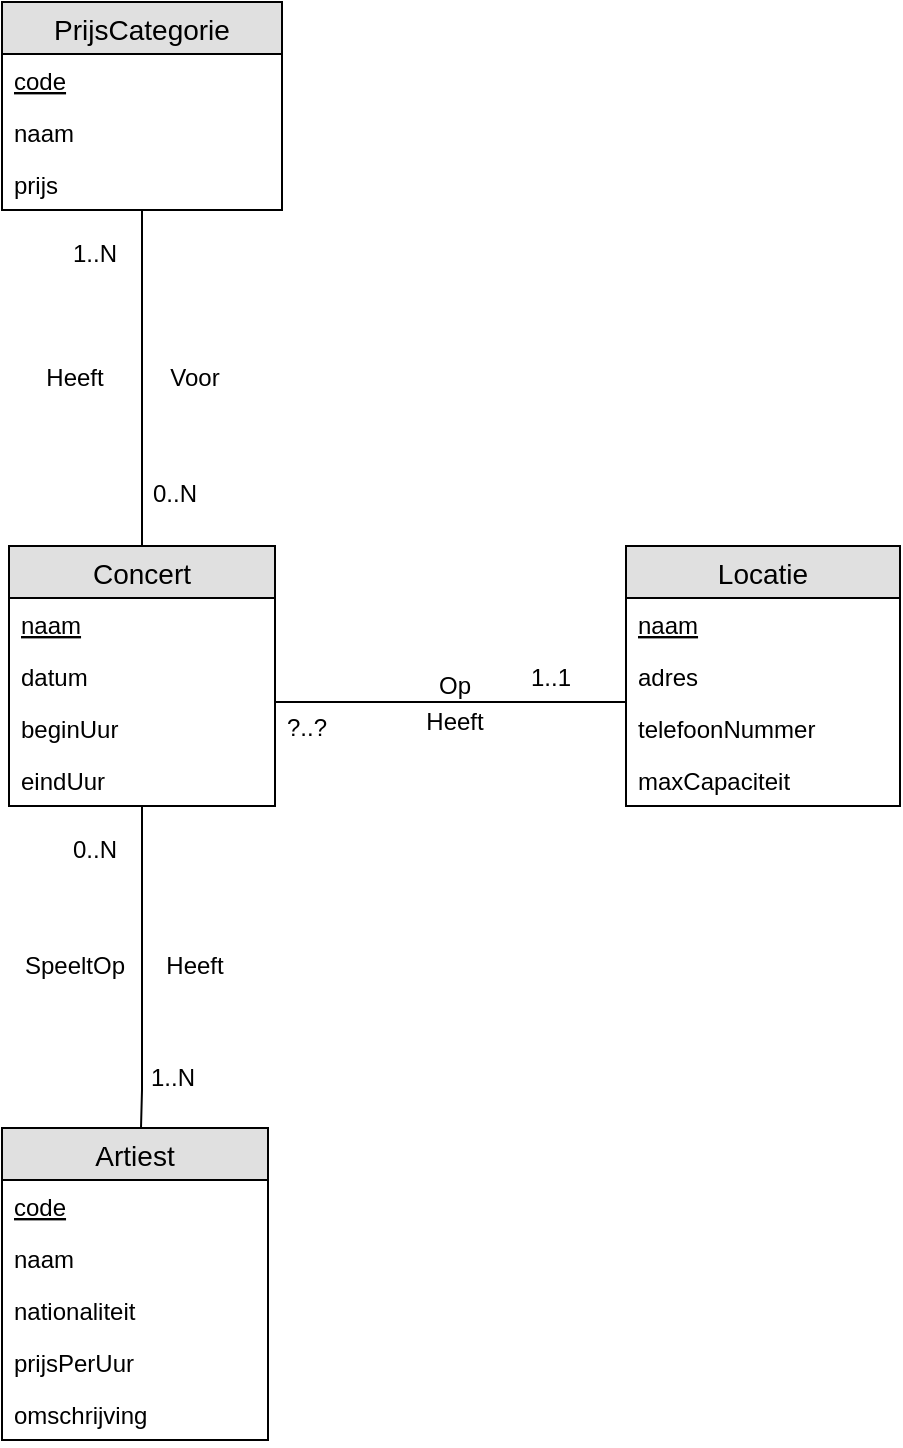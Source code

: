 <mxfile version="11.3.0" type="device" pages="1"><diagram id="qy5-HXtUIFuq6KEqq2z5" name="Page-1"><mxGraphModel dx="975" dy="716" grid="1" gridSize="10" guides="1" tooltips="1" connect="1" arrows="1" fold="1" page="1" pageScale="1" pageWidth="850" pageHeight="1100" math="0" shadow="0"><root><mxCell id="0"/><mxCell id="1" parent="0"/><mxCell id="PRE9iBtKctnlYsDOnqa2-12" value="" style="edgeStyle=orthogonalEdgeStyle;fontSize=12;html=1;endArrow=none;jumpSize=6;strokeWidth=1;endFill=0;rounded=0;jumpStyle=none;" parent="1" source="PRE9iBtKctnlYsDOnqa2-46" target="PRE9iBtKctnlYsDOnqa2-42" edge="1"><mxGeometry width="100" height="100" relative="1" as="geometry"><mxPoint x="308.5" y="383.857" as="sourcePoint"/><mxPoint x="508.5" y="379.286" as="targetPoint"/><Array as="points"><mxPoint x="323.5" y="467"/><mxPoint x="323.5" y="467"/></Array></mxGeometry></mxCell><mxCell id="PRE9iBtKctnlYsDOnqa2-13" value="Op" style="text;html=1;resizable=0;points=[];align=center;verticalAlign=bottom;labelBackgroundColor=#ffffff;" parent="PRE9iBtKctnlYsDOnqa2-12" vertex="1" connectable="0"><mxGeometry x="-0.025" y="-2" relative="1" as="geometry"><mxPoint x="3.5" y="-2" as="offset"/></mxGeometry></mxCell><mxCell id="PRE9iBtKctnlYsDOnqa2-50" value="?..?" style="text;html=1;resizable=0;points=[];align=center;verticalAlign=middle;labelBackgroundColor=#ffffff;" parent="PRE9iBtKctnlYsDOnqa2-12" vertex="1" connectable="0"><mxGeometry x="-0.884" y="-1" relative="1" as="geometry"><mxPoint x="5.5" y="12" as="offset"/></mxGeometry></mxCell><mxCell id="PRE9iBtKctnlYsDOnqa2-51" value="1..1" style="text;html=1;resizable=0;points=[];align=center;verticalAlign=middle;labelBackgroundColor=#ffffff;" parent="PRE9iBtKctnlYsDOnqa2-12" vertex="1" connectable="0"><mxGeometry x="0.83" y="1" relative="1" as="geometry"><mxPoint x="-23.5" y="-11.5" as="offset"/></mxGeometry></mxCell><mxCell id="PRE9iBtKctnlYsDOnqa2-311" value="Heeft" style="text;html=1;resizable=0;points=[];align=center;verticalAlign=bottom;labelBackgroundColor=#ffffff;" parent="PRE9iBtKctnlYsDOnqa2-12" vertex="1" connectable="0"><mxGeometry x="-0.025" y="-2" relative="1" as="geometry"><mxPoint x="3.5" y="16" as="offset"/></mxGeometry></mxCell><mxCell id="PRE9iBtKctnlYsDOnqa2-42" value="Locatie" style="swimlane;fontStyle=0;childLayout=stackLayout;horizontal=1;startSize=26;fillColor=#e0e0e0;horizontalStack=0;resizeParent=1;resizeParentMax=0;resizeLast=0;collapsible=1;marginBottom=0;swimlaneFillColor=#ffffff;align=center;fontSize=14;html=0;" parent="1" vertex="1"><mxGeometry x="440" y="389" width="137" height="130" as="geometry"><mxRectangle x="390" y="147" width="70" height="26" as="alternateBounds"/></mxGeometry></mxCell><mxCell id="PRE9iBtKctnlYsDOnqa2-49" value="naam" style="text;strokeColor=none;fillColor=none;spacingLeft=4;spacingRight=4;overflow=hidden;rotatable=0;points=[[0,0.5],[1,0.5]];portConstraint=eastwest;fontSize=12;fontStyle=4;rounded=0;verticalAlign=top;" parent="PRE9iBtKctnlYsDOnqa2-42" vertex="1"><mxGeometry y="26" width="137" height="26" as="geometry"/></mxCell><mxCell id="NzCg9h0oM0mjElVxvEdH-3" value="adres" style="text;strokeColor=none;fillColor=none;spacingLeft=4;spacingRight=4;overflow=hidden;rotatable=0;points=[[0,0.5],[1,0.5]];portConstraint=eastwest;fontSize=12;" parent="PRE9iBtKctnlYsDOnqa2-42" vertex="1"><mxGeometry y="52" width="137" height="26" as="geometry"/></mxCell><mxCell id="PRE9iBtKctnlYsDOnqa2-44" value="telefoonNummer" style="text;strokeColor=none;fillColor=none;spacingLeft=4;spacingRight=4;overflow=hidden;rotatable=0;points=[[0,0.5],[1,0.5]];portConstraint=eastwest;fontSize=12;" parent="PRE9iBtKctnlYsDOnqa2-42" vertex="1"><mxGeometry y="78" width="137" height="26" as="geometry"/></mxCell><mxCell id="PRE9iBtKctnlYsDOnqa2-315" value="maxCapaciteit" style="text;strokeColor=none;fillColor=none;spacingLeft=4;spacingRight=4;overflow=hidden;rotatable=0;points=[[0,0.5],[1,0.5]];portConstraint=eastwest;fontSize=12;" parent="PRE9iBtKctnlYsDOnqa2-42" vertex="1"><mxGeometry y="104" width="137" height="26" as="geometry"/></mxCell><mxCell id="PRE9iBtKctnlYsDOnqa2-46" value="Concert" style="swimlane;fontStyle=0;childLayout=stackLayout;horizontal=1;startSize=26;fillColor=#e0e0e0;horizontalStack=0;resizeParent=1;resizeParentMax=0;resizeLast=0;collapsible=1;marginBottom=0;swimlaneFillColor=#ffffff;align=center;fontSize=14;html=0;" parent="1" vertex="1"><mxGeometry x="131.5" y="389" width="133" height="130" as="geometry"><mxRectangle x="60" y="147" width="70" height="26" as="alternateBounds"/></mxGeometry></mxCell><mxCell id="PRE9iBtKctnlYsDOnqa2-48" value="naam" style="text;strokeColor=none;fillColor=none;spacingLeft=4;spacingRight=4;overflow=hidden;rotatable=0;points=[[0,0.5],[1,0.5]];portConstraint=eastwest;fontSize=12;fontStyle=4" parent="PRE9iBtKctnlYsDOnqa2-46" vertex="1"><mxGeometry y="26" width="133" height="26" as="geometry"/></mxCell><mxCell id="PRE9iBtKctnlYsDOnqa2-112" value="datum" style="text;strokeColor=none;fillColor=none;spacingLeft=4;spacingRight=4;overflow=hidden;rotatable=0;points=[[0,0.5],[1,0.5]];portConstraint=eastwest;fontSize=12;" parent="PRE9iBtKctnlYsDOnqa2-46" vertex="1"><mxGeometry y="52" width="133" height="26" as="geometry"/></mxCell><mxCell id="PRE9iBtKctnlYsDOnqa2-325" value="beginUur&#10;" style="text;strokeColor=none;fillColor=none;spacingLeft=4;spacingRight=4;overflow=hidden;rotatable=0;points=[[0,0.5],[1,0.5]];portConstraint=eastwest;fontSize=12;" parent="PRE9iBtKctnlYsDOnqa2-46" vertex="1"><mxGeometry y="78" width="133" height="26" as="geometry"/></mxCell><mxCell id="NzCg9h0oM0mjElVxvEdH-1" value="eindUur" style="text;strokeColor=none;fillColor=none;spacingLeft=4;spacingRight=4;overflow=hidden;rotatable=0;points=[[0,0.5],[1,0.5]];portConstraint=eastwest;fontSize=12;" parent="PRE9iBtKctnlYsDOnqa2-46" vertex="1"><mxGeometry y="104" width="133" height="26" as="geometry"/></mxCell><mxCell id="NzCg9h0oM0mjElVxvEdH-4" value="Artiest" style="swimlane;fontStyle=0;childLayout=stackLayout;horizontal=1;startSize=26;fillColor=#e0e0e0;horizontalStack=0;resizeParent=1;resizeParentMax=0;resizeLast=0;collapsible=1;marginBottom=0;swimlaneFillColor=#ffffff;align=center;fontSize=14;html=0;" parent="1" vertex="1"><mxGeometry x="128" y="680" width="133" height="156" as="geometry"><mxRectangle x="60" y="147" width="70" height="26" as="alternateBounds"/></mxGeometry></mxCell><mxCell id="NzCg9h0oM0mjElVxvEdH-5" value="code" style="text;strokeColor=none;fillColor=none;spacingLeft=4;spacingRight=4;overflow=hidden;rotatable=0;points=[[0,0.5],[1,0.5]];portConstraint=eastwest;fontSize=12;fontStyle=4" parent="NzCg9h0oM0mjElVxvEdH-4" vertex="1"><mxGeometry y="26" width="133" height="26" as="geometry"/></mxCell><mxCell id="NzCg9h0oM0mjElVxvEdH-6" value="naam" style="text;strokeColor=none;fillColor=none;spacingLeft=4;spacingRight=4;overflow=hidden;rotatable=0;points=[[0,0.5],[1,0.5]];portConstraint=eastwest;fontSize=12;" parent="NzCg9h0oM0mjElVxvEdH-4" vertex="1"><mxGeometry y="52" width="133" height="26" as="geometry"/></mxCell><mxCell id="NzCg9h0oM0mjElVxvEdH-7" value="nationaliteit" style="text;strokeColor=none;fillColor=none;spacingLeft=4;spacingRight=4;overflow=hidden;rotatable=0;points=[[0,0.5],[1,0.5]];portConstraint=eastwest;fontSize=12;" parent="NzCg9h0oM0mjElVxvEdH-4" vertex="1"><mxGeometry y="78" width="133" height="26" as="geometry"/></mxCell><mxCell id="NzCg9h0oM0mjElVxvEdH-8" value="prijsPerUur" style="text;strokeColor=none;fillColor=none;spacingLeft=4;spacingRight=4;overflow=hidden;rotatable=0;points=[[0,0.5],[1,0.5]];portConstraint=eastwest;fontSize=12;" parent="NzCg9h0oM0mjElVxvEdH-4" vertex="1"><mxGeometry y="104" width="133" height="26" as="geometry"/></mxCell><mxCell id="NzCg9h0oM0mjElVxvEdH-9" value="omschrijving" style="text;strokeColor=none;fillColor=none;spacingLeft=4;spacingRight=4;overflow=hidden;rotatable=0;points=[[0,0.5],[1,0.5]];portConstraint=eastwest;fontSize=12;" parent="NzCg9h0oM0mjElVxvEdH-4" vertex="1"><mxGeometry y="130" width="133" height="26" as="geometry"/></mxCell><mxCell id="NzCg9h0oM0mjElVxvEdH-10" value="PrijsCategorie" style="swimlane;fontStyle=0;childLayout=stackLayout;horizontal=1;startSize=26;fillColor=#e0e0e0;horizontalStack=0;resizeParent=1;resizeParentMax=0;resizeLast=0;collapsible=1;marginBottom=0;swimlaneFillColor=#ffffff;align=center;fontSize=14;html=0;" parent="1" vertex="1"><mxGeometry x="128" y="117" width="140" height="104" as="geometry"><mxRectangle x="60" y="147" width="70" height="26" as="alternateBounds"/></mxGeometry></mxCell><mxCell id="NzCg9h0oM0mjElVxvEdH-11" value="code" style="text;strokeColor=none;fillColor=none;spacingLeft=4;spacingRight=4;overflow=hidden;rotatable=0;points=[[0,0.5],[1,0.5]];portConstraint=eastwest;fontSize=12;fontStyle=4" parent="NzCg9h0oM0mjElVxvEdH-10" vertex="1"><mxGeometry y="26" width="140" height="26" as="geometry"/></mxCell><mxCell id="NzCg9h0oM0mjElVxvEdH-12" value="naam" style="text;strokeColor=none;fillColor=none;spacingLeft=4;spacingRight=4;overflow=hidden;rotatable=0;points=[[0,0.5],[1,0.5]];portConstraint=eastwest;fontSize=12;" parent="NzCg9h0oM0mjElVxvEdH-10" vertex="1"><mxGeometry y="52" width="140" height="26" as="geometry"/></mxCell><mxCell id="NzCg9h0oM0mjElVxvEdH-13" value="prijs" style="text;strokeColor=none;fillColor=none;spacingLeft=4;spacingRight=4;overflow=hidden;rotatable=0;points=[[0,0.5],[1,0.5]];portConstraint=eastwest;fontSize=12;" parent="NzCg9h0oM0mjElVxvEdH-10" vertex="1"><mxGeometry y="78" width="140" height="26" as="geometry"/></mxCell><mxCell id="NzCg9h0oM0mjElVxvEdH-16" value="" style="edgeStyle=orthogonalEdgeStyle;fontSize=12;html=1;endArrow=none;jumpSize=6;strokeWidth=1;endFill=0;rounded=0;jumpStyle=none;" parent="1" source="PRE9iBtKctnlYsDOnqa2-46" target="NzCg9h0oM0mjElVxvEdH-4" edge="1"><mxGeometry width="100" height="100" relative="1" as="geometry"><mxPoint x="273.5" y="591.167" as="sourcePoint"/><mxPoint x="432.5" y="591.167" as="targetPoint"/><Array as="points"><mxPoint x="197.5" y="661"/><mxPoint x="197.5" y="661"/></Array></mxGeometry></mxCell><mxCell id="NzCg9h0oM0mjElVxvEdH-17" value="Heeft" style="text;html=1;resizable=0;points=[];align=center;verticalAlign=bottom;labelBackgroundColor=#ffffff;" parent="NzCg9h0oM0mjElVxvEdH-16" vertex="1" connectable="0"><mxGeometry x="-0.025" y="-2" relative="1" as="geometry"><mxPoint x="27.5" y="10" as="offset"/></mxGeometry></mxCell><mxCell id="NzCg9h0oM0mjElVxvEdH-18" value="0..N" style="text;html=1;resizable=0;points=[];align=center;verticalAlign=middle;labelBackgroundColor=#ffffff;" parent="NzCg9h0oM0mjElVxvEdH-16" vertex="1" connectable="0"><mxGeometry x="-0.884" y="-1" relative="1" as="geometry"><mxPoint x="-23.5" y="12.5" as="offset"/></mxGeometry></mxCell><mxCell id="NzCg9h0oM0mjElVxvEdH-19" value="1..N" style="text;html=1;resizable=0;points=[];align=center;verticalAlign=middle;labelBackgroundColor=#ffffff;" parent="NzCg9h0oM0mjElVxvEdH-16" vertex="1" connectable="0"><mxGeometry x="0.83" y="1" relative="1" as="geometry"><mxPoint x="14.5" y="-12" as="offset"/></mxGeometry></mxCell><mxCell id="NzCg9h0oM0mjElVxvEdH-20" value="SpeeltOp" style="text;html=1;resizable=0;points=[];align=center;verticalAlign=bottom;labelBackgroundColor=#ffffff;" parent="NzCg9h0oM0mjElVxvEdH-16" vertex="1" connectable="0"><mxGeometry x="-0.025" y="-2" relative="1" as="geometry"><mxPoint x="-32.5" y="10" as="offset"/></mxGeometry></mxCell><mxCell id="NzCg9h0oM0mjElVxvEdH-21" value="" style="edgeStyle=orthogonalEdgeStyle;fontSize=12;html=1;endArrow=none;jumpSize=6;strokeWidth=1;endFill=0;rounded=0;jumpStyle=none;" parent="1" source="NzCg9h0oM0mjElVxvEdH-10" target="PRE9iBtKctnlYsDOnqa2-46" edge="1"><mxGeometry width="100" height="100" relative="1" as="geometry"><mxPoint x="480" y="160" as="sourcePoint"/><mxPoint x="480" y="281" as="targetPoint"/><Array as="points"><mxPoint x="198" y="340"/><mxPoint x="198" y="340"/></Array></mxGeometry></mxCell><mxCell id="NzCg9h0oM0mjElVxvEdH-22" value="Voor" style="text;html=1;resizable=0;points=[];align=center;verticalAlign=bottom;labelBackgroundColor=#ffffff;" parent="NzCg9h0oM0mjElVxvEdH-21" vertex="1" connectable="0"><mxGeometry x="-0.025" y="-2" relative="1" as="geometry"><mxPoint x="27.5" y="10" as="offset"/></mxGeometry></mxCell><mxCell id="NzCg9h0oM0mjElVxvEdH-23" value="1..N" style="text;html=1;resizable=0;points=[];align=center;verticalAlign=middle;labelBackgroundColor=#ffffff;" parent="NzCg9h0oM0mjElVxvEdH-21" vertex="1" connectable="0"><mxGeometry x="-0.884" y="-1" relative="1" as="geometry"><mxPoint x="-23.5" y="12.5" as="offset"/></mxGeometry></mxCell><mxCell id="NzCg9h0oM0mjElVxvEdH-24" value="0..N" style="text;html=1;resizable=0;points=[];align=center;verticalAlign=middle;labelBackgroundColor=#ffffff;" parent="NzCg9h0oM0mjElVxvEdH-21" vertex="1" connectable="0"><mxGeometry x="0.83" y="1" relative="1" as="geometry"><mxPoint x="14.5" y="-12" as="offset"/></mxGeometry></mxCell><mxCell id="NzCg9h0oM0mjElVxvEdH-25" value="Heeft" style="text;html=1;resizable=0;points=[];align=center;verticalAlign=bottom;labelBackgroundColor=#ffffff;" parent="NzCg9h0oM0mjElVxvEdH-21" vertex="1" connectable="0"><mxGeometry x="-0.025" y="-2" relative="1" as="geometry"><mxPoint x="-32.5" y="10" as="offset"/></mxGeometry></mxCell></root></mxGraphModel></diagram></mxfile>